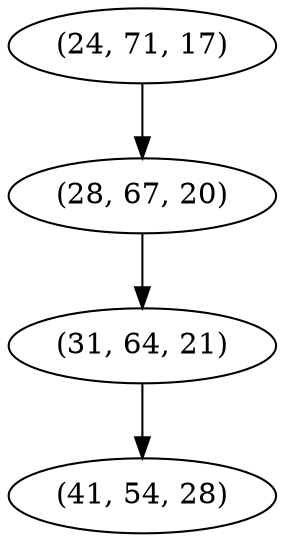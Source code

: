 digraph tree {
    "(24, 71, 17)";
    "(28, 67, 20)";
    "(31, 64, 21)";
    "(41, 54, 28)";
    "(24, 71, 17)" -> "(28, 67, 20)";
    "(28, 67, 20)" -> "(31, 64, 21)";
    "(31, 64, 21)" -> "(41, 54, 28)";
}
